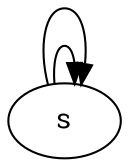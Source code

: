 digraph CircularList {rankdir=LR;

933485[fillcolor=seashell2,label="s"];
933485->933485
933485->933485
}
